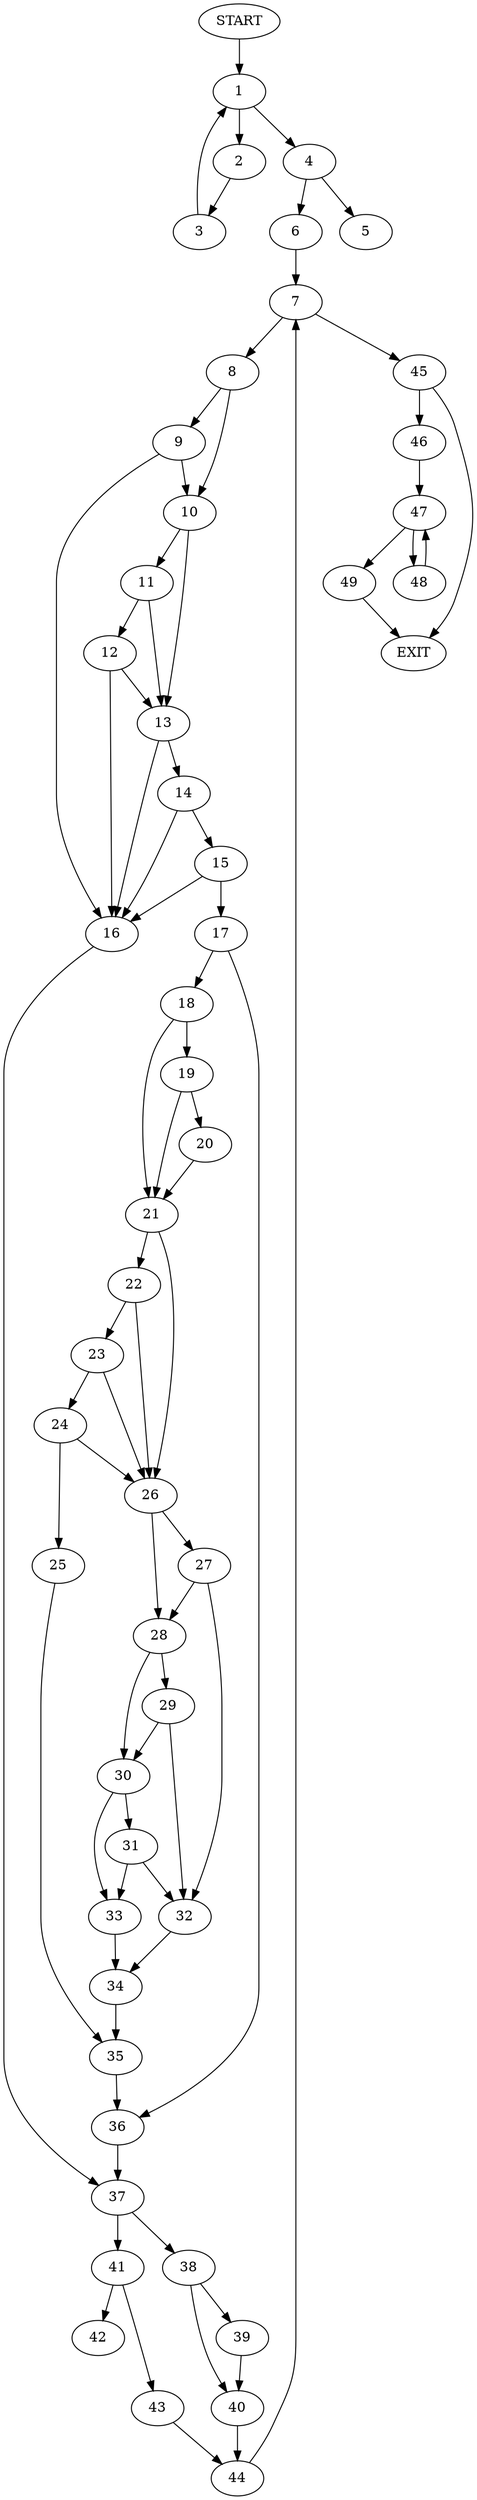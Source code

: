digraph { 
0 [label="START"];
1;
2;
3;
4;
5;
6;
7;
8;
9;
10;
11;
12;
13;
14;
15;
16;
17;
18;
19;
20;
21;
22;
23;
24;
25;
26;
27;
28;
29;
30;
31;
32;
33;
34;
35;
36;
37;
38;
39;
40;
41;
42;
43;
44;
45;
46;
47;
48;
49;
50[label="EXIT"];
0 -> 1;
1 -> 2;
1 -> 4;
2 -> 3;
3 -> 1;
4 -> 5;
4 -> 6;
6 -> 7;
7 -> 8;
7 -> 45;
8 -> 9;
8 -> 10;
9 -> 16;
9 -> 10;
10 -> 11;
10 -> 13;
11 -> 13;
11 -> 12;
12 -> 13;
12 -> 16;
13 -> 14;
13 -> 16;
14 -> 16;
14 -> 15;
15 -> 16;
15 -> 17;
16 -> 37;
17 -> 18;
17 -> 36;
18 -> 19;
18 -> 21;
19 -> 20;
19 -> 21;
20 -> 21;
21 -> 26;
21 -> 22;
22 -> 23;
22 -> 26;
23 -> 24;
23 -> 26;
24 -> 26;
24 -> 25;
25 -> 35;
26 -> 27;
26 -> 28;
27 -> 28;
27 -> 32;
28 -> 29;
28 -> 30;
29 -> 30;
29 -> 32;
30 -> 33;
30 -> 31;
31 -> 32;
31 -> 33;
32 -> 34;
33 -> 34;
34 -> 35;
35 -> 36;
36 -> 37;
37 -> 38;
37 -> 41;
38 -> 40;
38 -> 39;
39 -> 40;
40 -> 44;
41 -> 42;
41 -> 43;
43 -> 44;
44 -> 7;
45 -> 50;
45 -> 46;
46 -> 47;
47 -> 48;
47 -> 49;
48 -> 47;
49 -> 50;
}